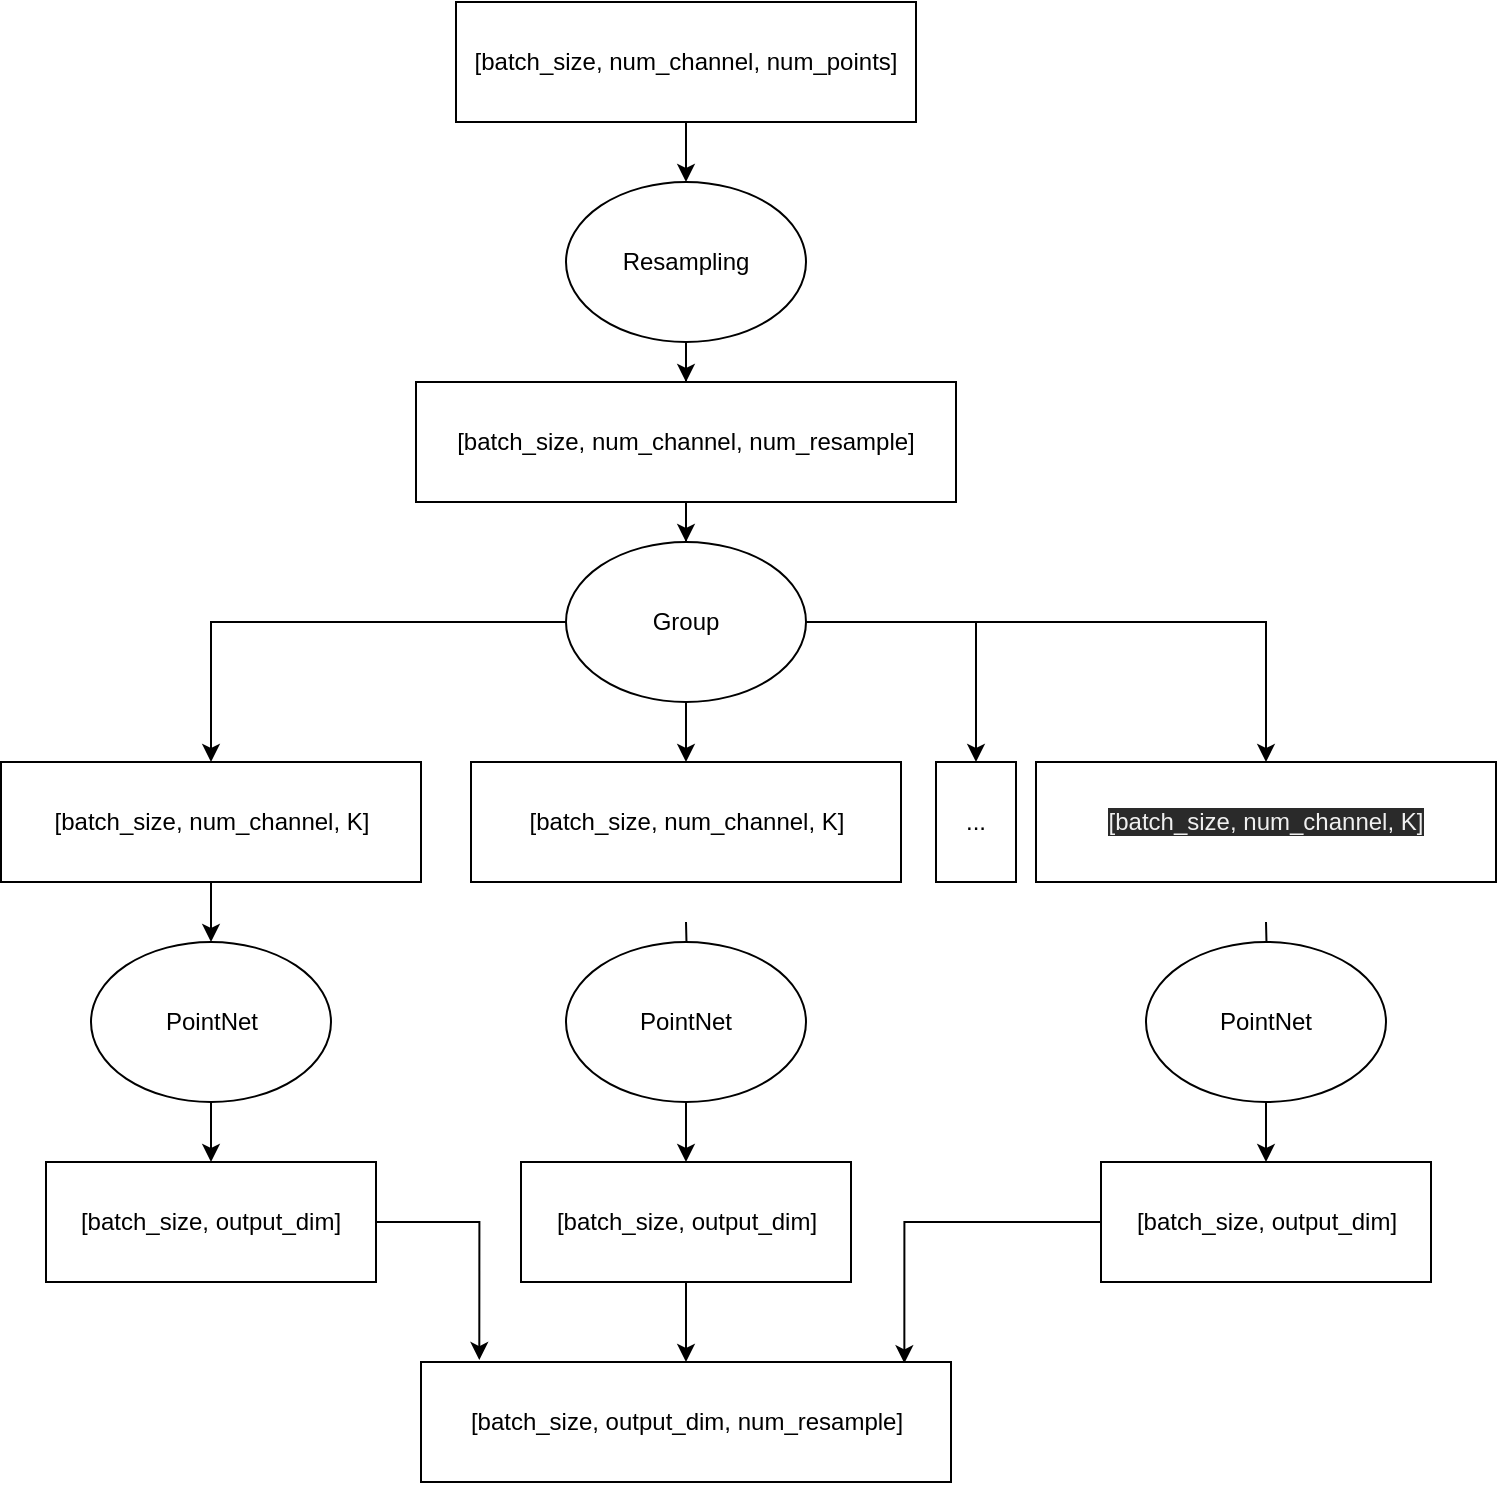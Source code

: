 <mxfile>
    <diagram id="5gqVc8w9mvKEb4LYkdG6" name="Page-1">
        <mxGraphModel dx="1506" dy="907" grid="1" gridSize="10" guides="1" tooltips="1" connect="1" arrows="1" fold="1" page="1" pageScale="1" pageWidth="850" pageHeight="1100" math="0" shadow="0">
            <root>
                <mxCell id="0"/>
                <mxCell id="1" parent="0"/>
                <mxCell id="4" value="" style="edgeStyle=orthogonalEdgeStyle;rounded=0;orthogonalLoop=1;jettySize=auto;html=1;" edge="1" parent="1" source="2" target="3">
                    <mxGeometry relative="1" as="geometry"/>
                </mxCell>
                <mxCell id="2" value="[batch_size, num_channel, num_points]" style="rounded=0;whiteSpace=wrap;html=1;" vertex="1" parent="1">
                    <mxGeometry x="240" y="40" width="230" height="60" as="geometry"/>
                </mxCell>
                <mxCell id="6" value="" style="edgeStyle=orthogonalEdgeStyle;rounded=0;orthogonalLoop=1;jettySize=auto;html=1;" edge="1" parent="1" source="3" target="5">
                    <mxGeometry relative="1" as="geometry"/>
                </mxCell>
                <mxCell id="3" value="Resampling" style="ellipse;whiteSpace=wrap;html=1;rounded=0;" vertex="1" parent="1">
                    <mxGeometry x="295" y="130" width="120" height="80" as="geometry"/>
                </mxCell>
                <mxCell id="9" value="" style="edgeStyle=orthogonalEdgeStyle;rounded=0;orthogonalLoop=1;jettySize=auto;html=1;" edge="1" parent="1" source="5" target="8">
                    <mxGeometry relative="1" as="geometry"/>
                </mxCell>
                <mxCell id="5" value="&lt;span&gt;[batch_size, num_channel, num_resample]&lt;/span&gt;" style="whiteSpace=wrap;html=1;rounded=0;" vertex="1" parent="1">
                    <mxGeometry x="220" y="230" width="270" height="60" as="geometry"/>
                </mxCell>
                <mxCell id="11" value="" style="edgeStyle=orthogonalEdgeStyle;rounded=0;orthogonalLoop=1;jettySize=auto;html=1;" edge="1" parent="1" source="8" target="10">
                    <mxGeometry relative="1" as="geometry"/>
                </mxCell>
                <mxCell id="13" value="" style="edgeStyle=orthogonalEdgeStyle;rounded=0;orthogonalLoop=1;jettySize=auto;html=1;" edge="1" parent="1" source="8" target="12">
                    <mxGeometry relative="1" as="geometry"/>
                </mxCell>
                <mxCell id="15" value="" style="edgeStyle=orthogonalEdgeStyle;rounded=0;orthogonalLoop=1;jettySize=auto;html=1;" edge="1" parent="1" source="8" target="14">
                    <mxGeometry relative="1" as="geometry"/>
                </mxCell>
                <mxCell id="26" style="edgeStyle=orthogonalEdgeStyle;rounded=0;orthogonalLoop=1;jettySize=auto;html=1;entryX=0.5;entryY=0;entryDx=0;entryDy=0;" edge="1" parent="1" source="8" target="16">
                    <mxGeometry relative="1" as="geometry"/>
                </mxCell>
                <mxCell id="8" value="Group" style="ellipse;whiteSpace=wrap;html=1;rounded=0;" vertex="1" parent="1">
                    <mxGeometry x="295" y="310" width="120" height="80" as="geometry"/>
                </mxCell>
                <mxCell id="18" value="" style="edgeStyle=orthogonalEdgeStyle;rounded=0;orthogonalLoop=1;jettySize=auto;html=1;" edge="1" parent="1" source="10" target="17">
                    <mxGeometry relative="1" as="geometry"/>
                </mxCell>
                <mxCell id="10" value="[batch_size, num_channel, K]" style="whiteSpace=wrap;html=1;rounded=0;" vertex="1" parent="1">
                    <mxGeometry x="12.5" y="420" width="210" height="60" as="geometry"/>
                </mxCell>
                <mxCell id="12" value="[batch_size, num_channel, K]" style="whiteSpace=wrap;html=1;rounded=0;" vertex="1" parent="1">
                    <mxGeometry x="247.5" y="420" width="215" height="60" as="geometry"/>
                </mxCell>
                <mxCell id="14" value="&lt;meta charset=&quot;utf-8&quot;&gt;&lt;span style=&quot;color: rgb(240, 240, 240); font-family: helvetica; font-size: 12px; font-style: normal; font-weight: 400; letter-spacing: normal; text-align: center; text-indent: 0px; text-transform: none; word-spacing: 0px; background-color: rgb(42, 42, 42); display: inline; float: none;&quot;&gt;[batch_size, num_channel, K]&lt;/span&gt;" style="whiteSpace=wrap;html=1;rounded=0;" vertex="1" parent="1">
                    <mxGeometry x="530" y="420" width="230" height="60" as="geometry"/>
                </mxCell>
                <mxCell id="16" value="..." style="rounded=0;whiteSpace=wrap;html=1;" vertex="1" parent="1">
                    <mxGeometry x="480" y="420" width="40" height="60" as="geometry"/>
                </mxCell>
                <mxCell id="20" value="" style="edgeStyle=orthogonalEdgeStyle;rounded=0;orthogonalLoop=1;jettySize=auto;html=1;" edge="1" parent="1" source="17" target="19">
                    <mxGeometry relative="1" as="geometry"/>
                </mxCell>
                <mxCell id="17" value="PointNet" style="ellipse;whiteSpace=wrap;html=1;rounded=0;" vertex="1" parent="1">
                    <mxGeometry x="57.5" y="510" width="120" height="80" as="geometry"/>
                </mxCell>
                <mxCell id="38" style="edgeStyle=orthogonalEdgeStyle;rounded=0;orthogonalLoop=1;jettySize=auto;html=1;entryX=0.11;entryY=-0.016;entryDx=0;entryDy=0;entryPerimeter=0;" edge="1" parent="1" source="19" target="36">
                    <mxGeometry relative="1" as="geometry"/>
                </mxCell>
                <mxCell id="19" value="[batch_size, output_dim]" style="whiteSpace=wrap;html=1;rounded=0;" vertex="1" parent="1">
                    <mxGeometry x="35" y="620" width="165" height="60" as="geometry"/>
                </mxCell>
                <mxCell id="22" value="" style="edgeStyle=orthogonalEdgeStyle;rounded=0;orthogonalLoop=1;jettySize=auto;html=1;" edge="1" parent="1" target="24">
                    <mxGeometry relative="1" as="geometry">
                        <mxPoint x="355" y="500" as="sourcePoint"/>
                    </mxGeometry>
                </mxCell>
                <mxCell id="23" value="" style="edgeStyle=orthogonalEdgeStyle;rounded=0;orthogonalLoop=1;jettySize=auto;html=1;" edge="1" parent="1" source="24" target="25">
                    <mxGeometry relative="1" as="geometry"/>
                </mxCell>
                <mxCell id="24" value="PointNet" style="ellipse;whiteSpace=wrap;html=1;rounded=0;" vertex="1" parent="1">
                    <mxGeometry x="295" y="510" width="120" height="80" as="geometry"/>
                </mxCell>
                <mxCell id="37" value="" style="edgeStyle=orthogonalEdgeStyle;rounded=0;orthogonalLoop=1;jettySize=auto;html=1;" edge="1" parent="1" source="25" target="36">
                    <mxGeometry relative="1" as="geometry"/>
                </mxCell>
                <mxCell id="25" value="[batch_size, output_dim]" style="whiteSpace=wrap;html=1;rounded=0;" vertex="1" parent="1">
                    <mxGeometry x="272.5" y="620" width="165" height="60" as="geometry"/>
                </mxCell>
                <mxCell id="30" value="" style="edgeStyle=orthogonalEdgeStyle;rounded=0;orthogonalLoop=1;jettySize=auto;html=1;" edge="1" parent="1" target="32">
                    <mxGeometry relative="1" as="geometry">
                        <mxPoint x="645" y="500" as="sourcePoint"/>
                    </mxGeometry>
                </mxCell>
                <mxCell id="31" value="" style="edgeStyle=orthogonalEdgeStyle;rounded=0;orthogonalLoop=1;jettySize=auto;html=1;" edge="1" parent="1" source="32" target="33">
                    <mxGeometry relative="1" as="geometry"/>
                </mxCell>
                <mxCell id="32" value="PointNet" style="ellipse;whiteSpace=wrap;html=1;rounded=0;" vertex="1" parent="1">
                    <mxGeometry x="585" y="510" width="120" height="80" as="geometry"/>
                </mxCell>
                <mxCell id="39" style="edgeStyle=orthogonalEdgeStyle;rounded=0;orthogonalLoop=1;jettySize=auto;html=1;exitX=0;exitY=0.5;exitDx=0;exitDy=0;entryX=0.912;entryY=0.011;entryDx=0;entryDy=0;entryPerimeter=0;" edge="1" parent="1" source="33" target="36">
                    <mxGeometry relative="1" as="geometry"/>
                </mxCell>
                <mxCell id="33" value="[batch_size, output_dim]" style="whiteSpace=wrap;html=1;rounded=0;" vertex="1" parent="1">
                    <mxGeometry x="562.5" y="620" width="165" height="60" as="geometry"/>
                </mxCell>
                <mxCell id="36" value="[batch_size, output_dim, num_resample]" style="whiteSpace=wrap;html=1;rounded=0;" vertex="1" parent="1">
                    <mxGeometry x="222.5" y="720" width="265" height="60" as="geometry"/>
                </mxCell>
            </root>
        </mxGraphModel>
    </diagram>
</mxfile>